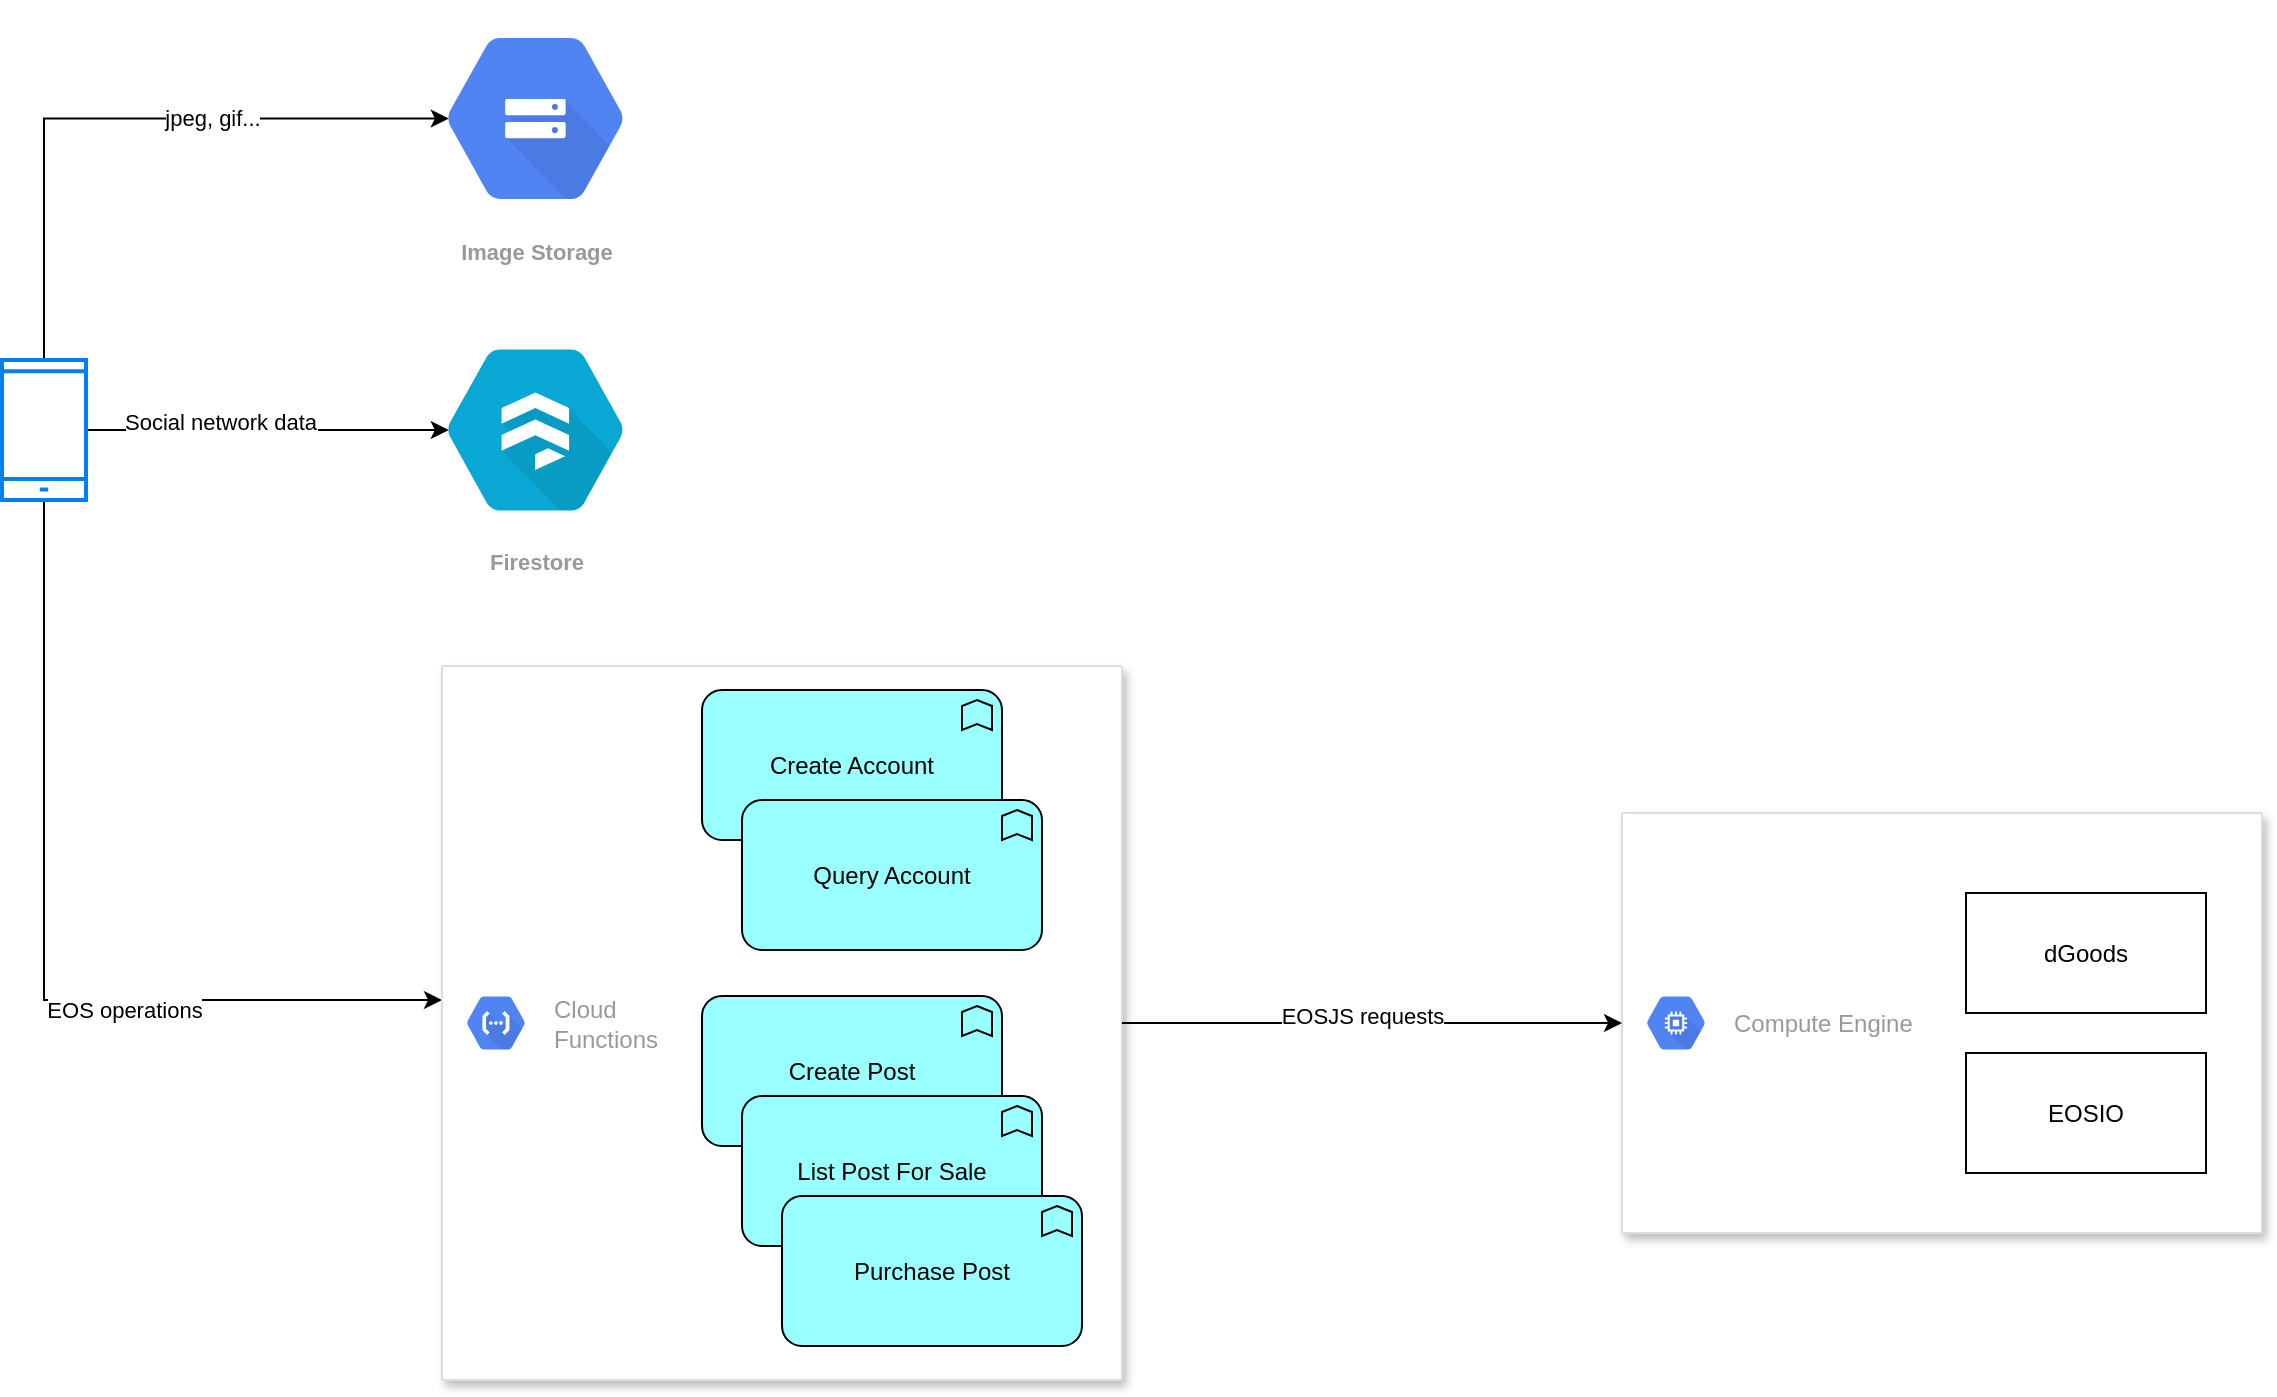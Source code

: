 <mxfile version="14.5.3" type="device"><diagram id="d1ab7348-05c3-a1e3-ca4d-12c340fd6b49" name="Page-1"><mxGraphModel dx="2672" dy="1860" grid="1" gridSize="10" guides="1" tooltips="1" connect="1" arrows="1" fold="1" page="1" pageScale="1" pageWidth="1169" pageHeight="827" background="#ffffff" math="0" shadow="0"><root><mxCell id="0"/><mxCell id="1" parent="0"/><mxCell id="rt8WvoO_jloYgo-usd2D-163" value="Firestore" style="html=1;fillColor=#09A8D4;strokeColor=none;verticalAlign=top;labelPosition=center;verticalLabelPosition=bottom;align=center;spacingTop=-6;fontSize=11;fontStyle=1;fontColor=#999999;shape=mxgraph.gcp2.hexIcon;prIcon=cloud_firestore" vertex="1" parent="1"><mxGeometry x="170" y="115.75" width="133.69" height="118.5" as="geometry"/></mxCell><mxCell id="rt8WvoO_jloYgo-usd2D-164" value="Image Storage" style="html=1;fillColor=#5184F3;strokeColor=none;verticalAlign=top;labelPosition=center;verticalLabelPosition=bottom;align=center;spacingTop=-6;fontSize=11;fontStyle=1;fontColor=#999999;shape=mxgraph.gcp2.hexIcon;prIcon=cloud_storage" vertex="1" parent="1"><mxGeometry x="170" y="-40" width="133.69" height="118.5" as="geometry"/></mxCell><mxCell id="rt8WvoO_jloYgo-usd2D-173" value="" style="group" vertex="1" connectable="0" parent="1"><mxGeometry x="780" y="366.5" width="320" height="210" as="geometry"/></mxCell><mxCell id="rt8WvoO_jloYgo-usd2D-167" value="" style="strokeColor=#dddddd;shadow=1;strokeWidth=1;rounded=1;absoluteArcSize=1;arcSize=2;" vertex="1" parent="rt8WvoO_jloYgo-usd2D-173"><mxGeometry width="320" height="210" as="geometry"/></mxCell><mxCell id="rt8WvoO_jloYgo-usd2D-168" value="Compute Engine" style="dashed=0;connectable=0;html=1;fillColor=#5184F3;strokeColor=none;shape=mxgraph.gcp2.hexIcon;prIcon=compute_engine;part=1;labelPosition=right;verticalLabelPosition=middle;align=left;verticalAlign=middle;spacingLeft=5;fontColor=#999999;fontSize=12;" vertex="1" parent="rt8WvoO_jloYgo-usd2D-167"><mxGeometry y="0.5" width="44" height="39" relative="1" as="geometry"><mxPoint x="5" y="-19.5" as="offset"/></mxGeometry></mxCell><mxCell id="rt8WvoO_jloYgo-usd2D-171" value="EOSIO" style="rounded=0;whiteSpace=wrap;html=1;" vertex="1" parent="rt8WvoO_jloYgo-usd2D-173"><mxGeometry x="172" y="120" width="120" height="60" as="geometry"/></mxCell><mxCell id="rt8WvoO_jloYgo-usd2D-172" value="dGoods" style="rounded=0;whiteSpace=wrap;html=1;" vertex="1" parent="rt8WvoO_jloYgo-usd2D-173"><mxGeometry x="172" y="40" width="120" height="60" as="geometry"/></mxCell><mxCell id="rt8WvoO_jloYgo-usd2D-193" style="edgeStyle=orthogonalEdgeStyle;rounded=0;orthogonalLoop=1;jettySize=auto;html=1;entryX=0.175;entryY=0.5;entryDx=0;entryDy=0;entryPerimeter=0;" edge="1" parent="1" source="rt8WvoO_jloYgo-usd2D-174" target="rt8WvoO_jloYgo-usd2D-163"><mxGeometry relative="1" as="geometry"/></mxCell><mxCell id="rt8WvoO_jloYgo-usd2D-199" value="Social network data" style="edgeLabel;html=1;align=center;verticalAlign=middle;resizable=0;points=[];" vertex="1" connectable="0" parent="rt8WvoO_jloYgo-usd2D-193"><mxGeometry x="-0.261" y="4" relative="1" as="geometry"><mxPoint as="offset"/></mxGeometry></mxCell><mxCell id="rt8WvoO_jloYgo-usd2D-195" style="edgeStyle=orthogonalEdgeStyle;rounded=0;orthogonalLoop=1;jettySize=auto;html=1;entryX=0.175;entryY=0.5;entryDx=0;entryDy=0;entryPerimeter=0;" edge="1" parent="1" source="rt8WvoO_jloYgo-usd2D-174" target="rt8WvoO_jloYgo-usd2D-164"><mxGeometry relative="1" as="geometry"><mxPoint x="150" y="10" as="targetPoint"/><Array as="points"><mxPoint x="-9" y="19"/></Array></mxGeometry></mxCell><mxCell id="rt8WvoO_jloYgo-usd2D-200" value="jpeg, gif..." style="edgeLabel;html=1;align=center;verticalAlign=middle;resizable=0;points=[];" vertex="1" connectable="0" parent="rt8WvoO_jloYgo-usd2D-195"><mxGeometry x="0.267" y="1" relative="1" as="geometry"><mxPoint as="offset"/></mxGeometry></mxCell><mxCell id="rt8WvoO_jloYgo-usd2D-198" style="edgeStyle=orthogonalEdgeStyle;rounded=0;orthogonalLoop=1;jettySize=auto;html=1;" edge="1" parent="1" source="rt8WvoO_jloYgo-usd2D-174"><mxGeometry relative="1" as="geometry"><mxPoint x="190" y="460" as="targetPoint"/><Array as="points"><mxPoint x="-9" y="460"/></Array></mxGeometry></mxCell><mxCell id="rt8WvoO_jloYgo-usd2D-201" value="EOS operations" style="edgeLabel;html=1;align=center;verticalAlign=middle;resizable=0;points=[];" vertex="1" connectable="0" parent="rt8WvoO_jloYgo-usd2D-198"><mxGeometry x="0.292" y="-5" relative="1" as="geometry"><mxPoint as="offset"/></mxGeometry></mxCell><mxCell id="rt8WvoO_jloYgo-usd2D-174" value="" style="html=1;verticalLabelPosition=bottom;align=center;labelBackgroundColor=#ffffff;verticalAlign=top;strokeWidth=2;strokeColor=#0080F0;shadow=0;dashed=0;shape=mxgraph.ios7.icons.smartphone;" vertex="1" parent="1"><mxGeometry x="-30" y="140" width="42" height="70" as="geometry"/></mxCell><mxCell id="rt8WvoO_jloYgo-usd2D-196" value="" style="group" vertex="1" connectable="0" parent="1"><mxGeometry x="103" y="293" width="340" height="357" as="geometry"/></mxCell><mxCell id="rt8WvoO_jloYgo-usd2D-197" value="" style="group" vertex="1" connectable="0" parent="rt8WvoO_jloYgo-usd2D-196"><mxGeometry x="87" width="340" height="357" as="geometry"/></mxCell><mxCell id="rt8WvoO_jloYgo-usd2D-165" value="" style="strokeColor=#dddddd;shadow=1;strokeWidth=1;rounded=1;absoluteArcSize=1;arcSize=2;" vertex="1" parent="rt8WvoO_jloYgo-usd2D-197"><mxGeometry width="340" height="357" as="geometry"/></mxCell><mxCell id="rt8WvoO_jloYgo-usd2D-166" value="Cloud&#xa;Functions" style="dashed=0;connectable=0;html=1;fillColor=#5184F3;strokeColor=none;shape=mxgraph.gcp2.hexIcon;prIcon=cloud_functions;part=1;labelPosition=right;verticalLabelPosition=middle;align=left;verticalAlign=middle;spacingLeft=5;fontColor=#999999;fontSize=12;" vertex="1" parent="rt8WvoO_jloYgo-usd2D-165"><mxGeometry y="0.5" width="44" height="39" relative="1" as="geometry"><mxPoint x="5" y="-19.5" as="offset"/></mxGeometry></mxCell><mxCell id="rt8WvoO_jloYgo-usd2D-184" value="Create Account" style="html=1;outlineConnect=0;whiteSpace=wrap;fillColor=#99ffff;shape=mxgraph.archimate3.application;appType=func;archiType=rounded;" vertex="1" parent="rt8WvoO_jloYgo-usd2D-197"><mxGeometry x="130" y="12" width="150" height="75" as="geometry"/></mxCell><mxCell id="rt8WvoO_jloYgo-usd2D-185" value="Query Account" style="html=1;outlineConnect=0;whiteSpace=wrap;fillColor=#99ffff;shape=mxgraph.archimate3.application;appType=func;archiType=rounded;" vertex="1" parent="rt8WvoO_jloYgo-usd2D-197"><mxGeometry x="150" y="67" width="150" height="75" as="geometry"/></mxCell><mxCell id="rt8WvoO_jloYgo-usd2D-186" value="Create Post" style="html=1;outlineConnect=0;whiteSpace=wrap;fillColor=#99ffff;shape=mxgraph.archimate3.application;appType=func;archiType=rounded;" vertex="1" parent="rt8WvoO_jloYgo-usd2D-197"><mxGeometry x="130" y="165" width="150" height="75" as="geometry"/></mxCell><mxCell id="rt8WvoO_jloYgo-usd2D-187" value="List Post For Sale" style="html=1;outlineConnect=0;whiteSpace=wrap;fillColor=#99ffff;shape=mxgraph.archimate3.application;appType=func;archiType=rounded;" vertex="1" parent="rt8WvoO_jloYgo-usd2D-197"><mxGeometry x="150" y="215" width="150" height="75" as="geometry"/></mxCell><mxCell id="rt8WvoO_jloYgo-usd2D-189" value="Purchase Post" style="html=1;outlineConnect=0;whiteSpace=wrap;fillColor=#99ffff;shape=mxgraph.archimate3.application;appType=func;archiType=rounded;" vertex="1" parent="rt8WvoO_jloYgo-usd2D-197"><mxGeometry x="170" y="265" width="150" height="75" as="geometry"/></mxCell><mxCell id="rt8WvoO_jloYgo-usd2D-202" style="edgeStyle=orthogonalEdgeStyle;rounded=0;orthogonalLoop=1;jettySize=auto;html=1;" edge="1" parent="1" source="rt8WvoO_jloYgo-usd2D-165" target="rt8WvoO_jloYgo-usd2D-167"><mxGeometry relative="1" as="geometry"/></mxCell><mxCell id="rt8WvoO_jloYgo-usd2D-203" value="EOSJS requests" style="edgeLabel;html=1;align=center;verticalAlign=middle;resizable=0;points=[];" vertex="1" connectable="0" parent="rt8WvoO_jloYgo-usd2D-202"><mxGeometry x="-0.047" y="4" relative="1" as="geometry"><mxPoint x="1" as="offset"/></mxGeometry></mxCell></root></mxGraphModel></diagram></mxfile>